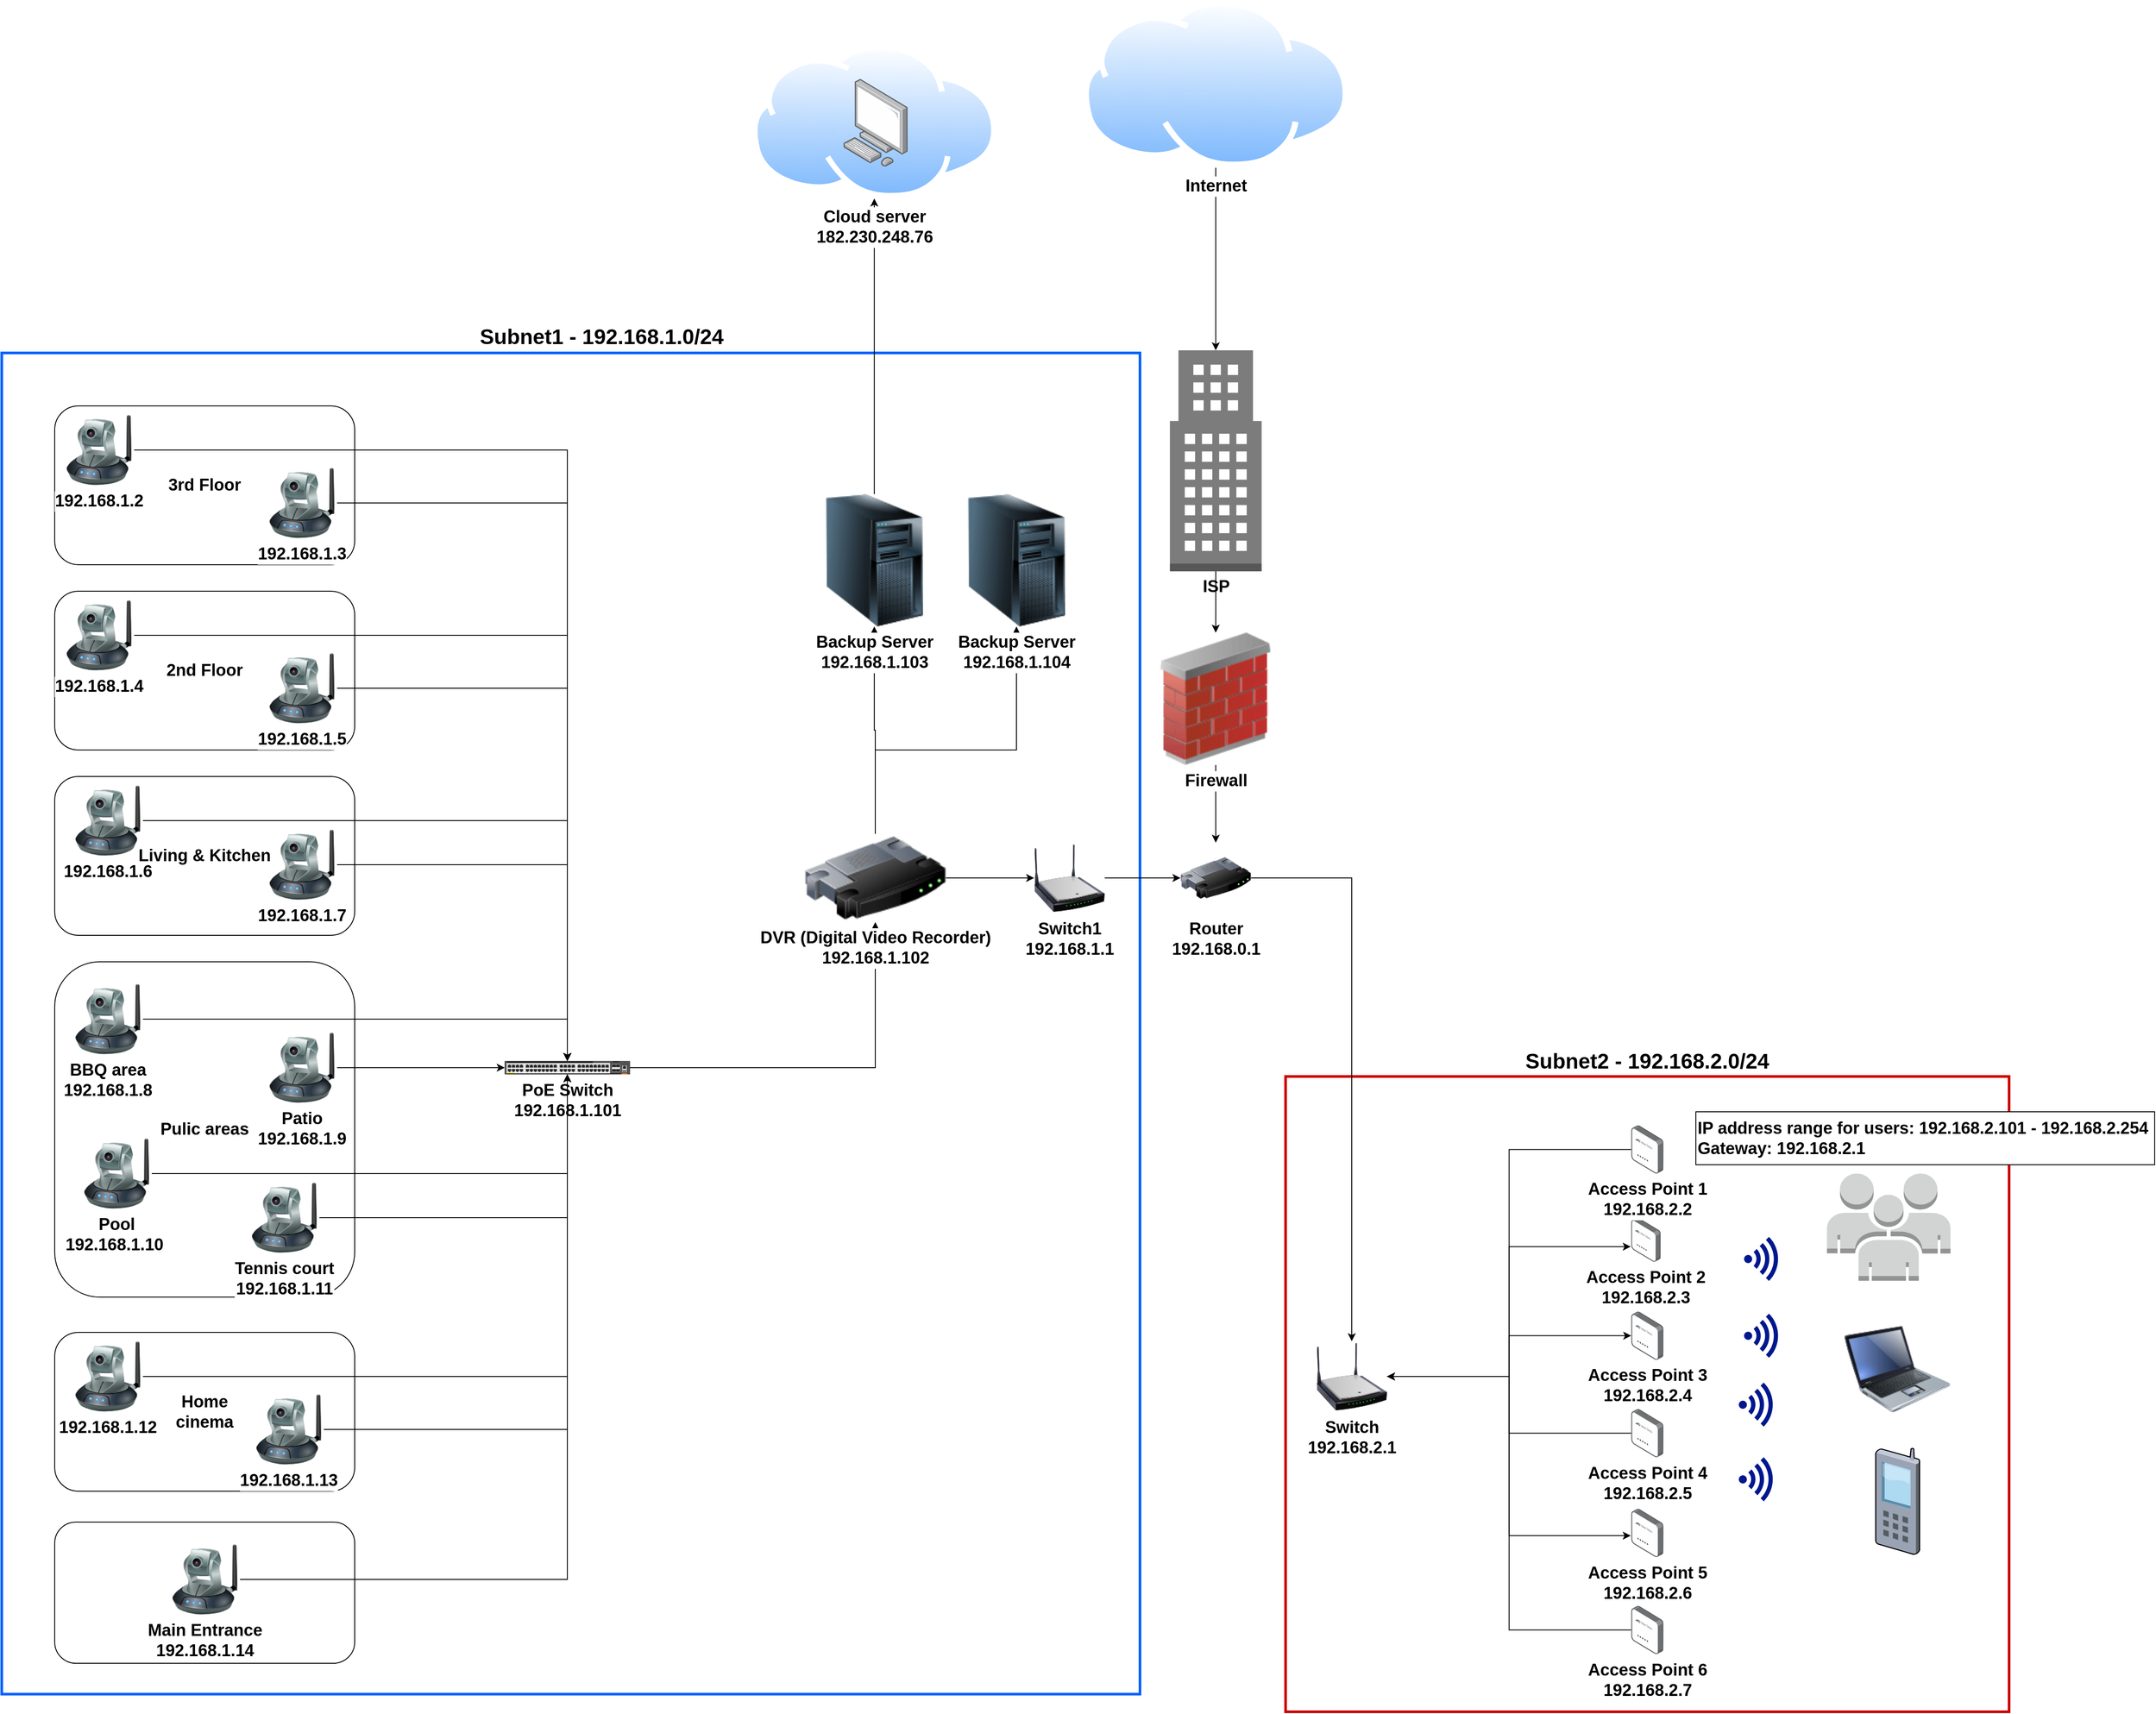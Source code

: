 <mxfile version="21.3.2" type="github">
  <diagram name="Page-1" id="kUGmlVv1KhsbOFP3ll0R">
    <mxGraphModel dx="5253" dy="4077" grid="1" gridSize="10" guides="1" tooltips="1" connect="1" arrows="1" fold="1" page="1" pageScale="1" pageWidth="850" pageHeight="1100" background="#ffffff" math="0" shadow="0">
      <root>
        <mxCell id="0" />
        <mxCell id="1" parent="0" />
        <mxCell id="bPXmLajMAszRdR5mvz4N-7" value="" style="rounded=0;whiteSpace=wrap;html=1;strokeColor=#CC0000;strokeWidth=3;fontSize=19;fontStyle=1" parent="1" vertex="1">
          <mxGeometry x="215" y="-700" width="820" height="720" as="geometry" />
        </mxCell>
        <mxCell id="bPXmLajMAszRdR5mvz4N-5" value="" style="rounded=0;whiteSpace=wrap;html=1;strokeWidth=3;strokeColor=#0062ff;fontSize=19;fontStyle=1" parent="1" vertex="1">
          <mxGeometry x="-1240" y="-1520" width="1290" height="1520" as="geometry" />
        </mxCell>
        <mxCell id="BCT4acggiIJb0DLnrBcZ-94" style="edgeStyle=orthogonalEdgeStyle;rounded=0;orthogonalLoop=1;jettySize=auto;html=1;fontSize=19;fontStyle=1" parent="1" source="BCT4acggiIJb0DLnrBcZ-91" target="BCT4acggiIJb0DLnrBcZ-82" edge="1">
          <mxGeometry relative="1" as="geometry" />
        </mxCell>
        <mxCell id="BCT4acggiIJb0DLnrBcZ-31" value="" style="group;fontSize=19;fontStyle=1" parent="1" vertex="1" connectable="0">
          <mxGeometry x="-1180" y="-1460" width="340" height="180" as="geometry" />
        </mxCell>
        <mxCell id="BCT4acggiIJb0DLnrBcZ-29" value="" style="group;movable=1;resizable=1;rotatable=1;deletable=1;editable=1;locked=0;connectable=1;fontSize=19;fontStyle=1" parent="BCT4acggiIJb0DLnrBcZ-31" vertex="1" connectable="0">
          <mxGeometry width="340" height="180" as="geometry" />
        </mxCell>
        <mxCell id="BCT4acggiIJb0DLnrBcZ-12" value="3rd Floor" style="rounded=1;whiteSpace=wrap;html=1;movable=1;resizable=1;rotatable=1;deletable=1;editable=1;locked=0;connectable=1;fontSize=19;fontStyle=1" parent="BCT4acggiIJb0DLnrBcZ-29" vertex="1">
          <mxGeometry width="340" height="180" as="geometry" />
        </mxCell>
        <mxCell id="BCT4acggiIJb0DLnrBcZ-7" value="192.168.1.2" style="image;html=1;image=img/lib/clip_art/networking/Ip_Camera_128x128.png;fontSize=19;fontStyle=1" parent="BCT4acggiIJb0DLnrBcZ-29" vertex="1">
          <mxGeometry x="10" y="10" width="80" height="80" as="geometry" />
        </mxCell>
        <mxCell id="BCT4acggiIJb0DLnrBcZ-8" value="192.168.1.3" style="image;html=1;image=img/lib/clip_art/networking/Ip_Camera_128x128.png;fontSize=19;fontStyle=1" parent="BCT4acggiIJb0DLnrBcZ-29" vertex="1">
          <mxGeometry x="240" y="70" width="80" height="80" as="geometry" />
        </mxCell>
        <mxCell id="BCT4acggiIJb0DLnrBcZ-32" value="" style="group;fontSize=19;fontStyle=1" parent="1" vertex="1" connectable="0">
          <mxGeometry x="-1180" y="-1250" width="340" height="180" as="geometry" />
        </mxCell>
        <mxCell id="BCT4acggiIJb0DLnrBcZ-33" value="" style="group;movable=1;resizable=1;rotatable=1;deletable=1;editable=1;locked=0;connectable=1;fontSize=19;fontStyle=1" parent="BCT4acggiIJb0DLnrBcZ-32" vertex="1" connectable="0">
          <mxGeometry width="340" height="180" as="geometry" />
        </mxCell>
        <mxCell id="BCT4acggiIJb0DLnrBcZ-34" value="2nd Floor" style="rounded=1;whiteSpace=wrap;html=1;movable=1;resizable=1;rotatable=1;deletable=1;editable=1;locked=0;connectable=1;fontSize=19;fontStyle=1" parent="BCT4acggiIJb0DLnrBcZ-33" vertex="1">
          <mxGeometry width="340" height="180" as="geometry" />
        </mxCell>
        <mxCell id="BCT4acggiIJb0DLnrBcZ-35" value="192.168.1.4" style="image;html=1;image=img/lib/clip_art/networking/Ip_Camera_128x128.png;fontSize=19;fontStyle=1" parent="BCT4acggiIJb0DLnrBcZ-33" vertex="1">
          <mxGeometry x="10" y="10" width="80" height="80" as="geometry" />
        </mxCell>
        <mxCell id="BCT4acggiIJb0DLnrBcZ-36" value="192.168.1.5" style="image;html=1;image=img/lib/clip_art/networking/Ip_Camera_128x128.png;fontSize=19;fontStyle=1" parent="BCT4acggiIJb0DLnrBcZ-33" vertex="1">
          <mxGeometry x="240" y="70" width="80" height="80" as="geometry" />
        </mxCell>
        <mxCell id="BCT4acggiIJb0DLnrBcZ-25" style="edgeStyle=orthogonalEdgeStyle;rounded=0;orthogonalLoop=1;jettySize=auto;html=1;exitX=1;exitY=0.5;exitDx=0;exitDy=0;fontSize=19;fontStyle=1" parent="1" source="BCT4acggiIJb0DLnrBcZ-35" target="BCT4acggiIJb0DLnrBcZ-21" edge="1">
          <mxGeometry relative="1" as="geometry">
            <mxPoint x="-1090" y="-1190" as="sourcePoint" />
            <mxPoint x="-320" y="-935" as="targetPoint" />
          </mxGeometry>
        </mxCell>
        <mxCell id="BCT4acggiIJb0DLnrBcZ-26" style="edgeStyle=orthogonalEdgeStyle;rounded=0;orthogonalLoop=1;jettySize=auto;html=1;exitX=1;exitY=0.5;exitDx=0;exitDy=0;fontSize=19;fontStyle=1" parent="1" source="BCT4acggiIJb0DLnrBcZ-36" target="BCT4acggiIJb0DLnrBcZ-21" edge="1">
          <mxGeometry relative="1" as="geometry">
            <mxPoint x="-870" y="-1130" as="sourcePoint" />
          </mxGeometry>
        </mxCell>
        <mxCell id="BCT4acggiIJb0DLnrBcZ-22" style="edgeStyle=orthogonalEdgeStyle;rounded=0;orthogonalLoop=1;jettySize=auto;html=1;fontSize=19;fontStyle=1" parent="1" source="BCT4acggiIJb0DLnrBcZ-7" target="BCT4acggiIJb0DLnrBcZ-21" edge="1">
          <mxGeometry relative="1" as="geometry" />
        </mxCell>
        <mxCell id="BCT4acggiIJb0DLnrBcZ-23" style="edgeStyle=orthogonalEdgeStyle;rounded=0;orthogonalLoop=1;jettySize=auto;html=1;fontSize=19;fontStyle=1" parent="1" source="BCT4acggiIJb0DLnrBcZ-8" target="BCT4acggiIJb0DLnrBcZ-21" edge="1">
          <mxGeometry relative="1" as="geometry" />
        </mxCell>
        <mxCell id="BCT4acggiIJb0DLnrBcZ-60" value="" style="group;fontSize=19;fontStyle=1" parent="1" vertex="1" connectable="0">
          <mxGeometry x="-1180" y="-410" width="340" height="180" as="geometry" />
        </mxCell>
        <mxCell id="BCT4acggiIJb0DLnrBcZ-62" value="" style="rounded=1;whiteSpace=wrap;html=1;movable=1;resizable=1;rotatable=1;deletable=1;editable=1;locked=0;connectable=1;fontSize=19;fontStyle=1" parent="BCT4acggiIJb0DLnrBcZ-60" vertex="1">
          <mxGeometry width="340" height="180" as="geometry" />
        </mxCell>
        <mxCell id="BCT4acggiIJb0DLnrBcZ-63" value="192.168.1.12" style="image;html=1;image=img/lib/clip_art/networking/Ip_Camera_128x128.png;fontSize=19;fontStyle=1" parent="BCT4acggiIJb0DLnrBcZ-60" vertex="1">
          <mxGeometry x="20" y="10" width="80" height="80" as="geometry" />
        </mxCell>
        <mxCell id="BCT4acggiIJb0DLnrBcZ-64" value="192.168.1.13" style="image;html=1;image=img/lib/clip_art/networking/Ip_Camera_128x128.png;fontSize=19;fontStyle=1" parent="BCT4acggiIJb0DLnrBcZ-60" vertex="1">
          <mxGeometry x="225" y="70" width="80" height="80" as="geometry" />
        </mxCell>
        <mxCell id="BCT4acggiIJb0DLnrBcZ-65" value="Home cinema" style="text;html=1;strokeColor=none;fillColor=none;align=center;verticalAlign=middle;whiteSpace=wrap;rounded=0;movable=1;resizable=1;rotatable=1;deletable=1;editable=1;locked=0;connectable=1;fontSize=19;fontStyle=1" parent="BCT4acggiIJb0DLnrBcZ-60" vertex="1">
          <mxGeometry x="115" y="75" width="110" height="30" as="geometry" />
        </mxCell>
        <mxCell id="BCT4acggiIJb0DLnrBcZ-67" style="edgeStyle=orthogonalEdgeStyle;rounded=0;orthogonalLoop=1;jettySize=auto;html=1;fontSize=19;fontStyle=1" parent="1" source="BCT4acggiIJb0DLnrBcZ-63" target="BCT4acggiIJb0DLnrBcZ-21" edge="1">
          <mxGeometry relative="1" as="geometry" />
        </mxCell>
        <mxCell id="BCT4acggiIJb0DLnrBcZ-68" style="edgeStyle=orthogonalEdgeStyle;rounded=0;orthogonalLoop=1;jettySize=auto;html=1;fontSize=19;fontStyle=1" parent="1" source="BCT4acggiIJb0DLnrBcZ-64" target="BCT4acggiIJb0DLnrBcZ-21" edge="1">
          <mxGeometry relative="1" as="geometry" />
        </mxCell>
        <mxCell id="BCT4acggiIJb0DLnrBcZ-72" value="" style="group;fontSize=19;fontStyle=1" parent="1" vertex="1" connectable="0">
          <mxGeometry x="-1180" y="-195" width="340" height="160" as="geometry" />
        </mxCell>
        <mxCell id="BCT4acggiIJb0DLnrBcZ-17" value="" style="rounded=1;whiteSpace=wrap;html=1;fontSize=19;fontStyle=1" parent="BCT4acggiIJb0DLnrBcZ-72" vertex="1">
          <mxGeometry width="340" height="160" as="geometry" />
        </mxCell>
        <mxCell id="BjX1OBnDMtsCjzTjb3aX-30" value="Main Entrance&lt;br style=&quot;font-size: 19px;&quot;&gt;192.168.1.14" style="image;html=1;image=img/lib/clip_art/networking/Ip_Camera_128x128.png;container=0;fontSize=19;fontStyle=1" parent="BCT4acggiIJb0DLnrBcZ-72" vertex="1">
          <mxGeometry x="130" y="25" width="80" height="80" as="geometry">
            <mxRectangle x="-1050" y="-160" width="120" height="30" as="alternateBounds" />
          </mxGeometry>
        </mxCell>
        <mxCell id="BCT4acggiIJb0DLnrBcZ-71" style="edgeStyle=orthogonalEdgeStyle;rounded=0;orthogonalLoop=1;jettySize=auto;html=1;fontSize=19;fontStyle=1" parent="1" source="BjX1OBnDMtsCjzTjb3aX-30" target="BCT4acggiIJb0DLnrBcZ-21" edge="1">
          <mxGeometry relative="1" as="geometry" />
        </mxCell>
        <mxCell id="BCT4acggiIJb0DLnrBcZ-74" style="edgeStyle=orthogonalEdgeStyle;rounded=0;orthogonalLoop=1;jettySize=auto;html=1;fontSize=19;fontStyle=1" parent="1" source="BCT4acggiIJb0DLnrBcZ-21" target="BCT4acggiIJb0DLnrBcZ-73" edge="1">
          <mxGeometry relative="1" as="geometry" />
        </mxCell>
        <mxCell id="BCT4acggiIJb0DLnrBcZ-21" value="&lt;font style=&quot;font-size: 19px;&quot;&gt;PoE Switch&lt;br style=&quot;font-size: 19px;&quot;&gt;192.168.1.101 &lt;br style=&quot;font-size: 19px;&quot;&gt;&lt;/font&gt;" style="html=1;verticalLabelPosition=bottom;verticalAlign=top;outlineConnect=0;shadow=0;dashed=0;shape=mxgraph.rack.hpe_aruba.switches.jl659a_aruba_6300m_48_port_hpe_smart_rate_1_2_5_5gbe_class_6_poe_and_4_port_switch;fontSize=19;fontStyle=1;labelBackgroundColor=default;" parent="1" vertex="1">
          <mxGeometry x="-670" y="-717.5" width="142" height="15" as="geometry" />
        </mxCell>
        <mxCell id="BCT4acggiIJb0DLnrBcZ-77" style="edgeStyle=orthogonalEdgeStyle;rounded=0;orthogonalLoop=1;jettySize=auto;html=1;fontSize=19;fontStyle=1;entryX=0.5;entryY=1;entryDx=0;entryDy=0;" parent="1" source="BCT4acggiIJb0DLnrBcZ-73" target="BCT4acggiIJb0DLnrBcZ-76" edge="1">
          <mxGeometry relative="1" as="geometry">
            <mxPoint x="-250" y="-850" as="targetPoint" />
          </mxGeometry>
        </mxCell>
        <mxCell id="9MDrv4y2FT8FMdRI9ntF-8" style="edgeStyle=orthogonalEdgeStyle;rounded=0;orthogonalLoop=1;jettySize=auto;html=1;entryX=0.5;entryY=1;entryDx=0;entryDy=0;" edge="1" parent="1" source="BCT4acggiIJb0DLnrBcZ-73" target="9MDrv4y2FT8FMdRI9ntF-7">
          <mxGeometry relative="1" as="geometry">
            <Array as="points">
              <mxPoint x="-250" y="-1070" />
              <mxPoint x="-90" y="-1070" />
            </Array>
          </mxGeometry>
        </mxCell>
        <mxCell id="BCT4acggiIJb0DLnrBcZ-73" value="DVR (Digital Video Recorder)&lt;br&gt;192.168.1.102" style="image;html=1;image=img/lib/clip_art/networking/Router_128x128.png;fontSize=19;fontStyle=1" parent="1" vertex="1">
          <mxGeometry x="-330" y="-975" width="160" height="100" as="geometry" />
        </mxCell>
        <mxCell id="BCT4acggiIJb0DLnrBcZ-112" style="edgeStyle=orthogonalEdgeStyle;rounded=0;orthogonalLoop=1;jettySize=auto;html=1;entryX=0;entryY=0.5;entryDx=0;entryDy=0;fontSize=19;fontStyle=1;exitX=1;exitY=0.5;exitDx=0;exitDy=0;" parent="1" source="BCT4acggiIJb0DLnrBcZ-73" target="BCT4acggiIJb0DLnrBcZ-114" edge="1">
          <mxGeometry relative="1" as="geometry">
            <mxPoint x="-175" y="-925" as="sourcePoint" />
          </mxGeometry>
        </mxCell>
        <mxCell id="9MDrv4y2FT8FMdRI9ntF-6" style="edgeStyle=orthogonalEdgeStyle;rounded=0;orthogonalLoop=1;jettySize=auto;html=1;" edge="1" parent="1" source="BCT4acggiIJb0DLnrBcZ-76" target="9MDrv4y2FT8FMdRI9ntF-2">
          <mxGeometry relative="1" as="geometry" />
        </mxCell>
        <mxCell id="BCT4acggiIJb0DLnrBcZ-76" value="Backup Server&lt;br style=&quot;font-size: 19px;&quot;&gt;192.168.1.103" style="image;html=1;image=img/lib/clip_art/computers/Server_Tower_128x128.png;fontSize=19;fontStyle=1;labelBackgroundColor=default;" parent="1" vertex="1">
          <mxGeometry x="-326.11" y="-1360" width="150" height="150" as="geometry" />
        </mxCell>
        <mxCell id="BCT4acggiIJb0DLnrBcZ-97" style="edgeStyle=orthogonalEdgeStyle;rounded=0;orthogonalLoop=1;jettySize=auto;html=1;fontSize=19;fontStyle=1" parent="1" source="BCT4acggiIJb0DLnrBcZ-82" target="BCT4acggiIJb0DLnrBcZ-119" edge="1">
          <mxGeometry relative="1" as="geometry">
            <mxPoint x="136" y="-965" as="targetPoint" />
          </mxGeometry>
        </mxCell>
        <mxCell id="BCT4acggiIJb0DLnrBcZ-82" value="Firewall" style="image;html=1;image=img/lib/clip_art/networking/Firewall_02_128x128.png;fontSize=19;fontStyle=1" parent="1" vertex="1">
          <mxGeometry x="61.32" y="-1203" width="149.12" height="150" as="geometry" />
        </mxCell>
        <mxCell id="BCT4acggiIJb0DLnrBcZ-84" style="edgeStyle=orthogonalEdgeStyle;rounded=0;orthogonalLoop=1;jettySize=auto;html=1;entryX=0.5;entryY=0;entryDx=0;entryDy=0;entryPerimeter=0;fontSize=19;fontStyle=1" parent="1" source="BCT4acggiIJb0DLnrBcZ-83" target="BCT4acggiIJb0DLnrBcZ-91" edge="1">
          <mxGeometry relative="1" as="geometry" />
        </mxCell>
        <mxCell id="BCT4acggiIJb0DLnrBcZ-83" value="Internet" style="image;aspect=fixed;perimeter=ellipsePerimeter;html=1;align=center;shadow=0;dashed=0;spacingTop=3;image=img/lib/active_directory/internet_cloud.svg;fontSize=19;fontStyle=1" parent="1" vertex="1">
          <mxGeometry x="-15" y="-1920" width="301.75" height="190.1" as="geometry" />
        </mxCell>
        <mxCell id="BCT4acggiIJb0DLnrBcZ-103" style="edgeStyle=orthogonalEdgeStyle;rounded=0;orthogonalLoop=1;jettySize=auto;html=1;entryX=-0.015;entryY=0.657;entryDx=0;entryDy=0;entryPerimeter=0;fontSize=19;fontStyle=1" parent="1" source="BCT4acggiIJb0DLnrBcZ-96" target="BCT4acggiIJb0DLnrBcZ-102" edge="1">
          <mxGeometry relative="1" as="geometry" />
        </mxCell>
        <mxCell id="BCT4acggiIJb0DLnrBcZ-104" style="edgeStyle=orthogonalEdgeStyle;rounded=0;orthogonalLoop=1;jettySize=auto;html=1;fontSize=19;fontStyle=1" parent="1" source="BCT4acggiIJb0DLnrBcZ-96" target="BCT4acggiIJb0DLnrBcZ-99" edge="1">
          <mxGeometry relative="1" as="geometry" />
        </mxCell>
        <mxCell id="BCT4acggiIJb0DLnrBcZ-107" style="edgeStyle=orthogonalEdgeStyle;rounded=0;orthogonalLoop=1;jettySize=auto;html=1;entryX=-0.015;entryY=0.557;entryDx=0;entryDy=0;entryPerimeter=0;fontSize=19;fontStyle=1" parent="1" source="BCT4acggiIJb0DLnrBcZ-96" target="BCT4acggiIJb0DLnrBcZ-101" edge="1">
          <mxGeometry relative="1" as="geometry" />
        </mxCell>
        <mxCell id="BCT4acggiIJb0DLnrBcZ-96" value="Switch&lt;br style=&quot;font-size: 19px;&quot;&gt;192.168.2.1" style="image;html=1;image=img/lib/clip_art/networking/Wireless_Router_N_128x128.png;fontSize=19;fontStyle=1" parent="1" vertex="1">
          <mxGeometry x="250" y="-400" width="80" height="80" as="geometry" />
        </mxCell>
        <mxCell id="BCT4acggiIJb0DLnrBcZ-91" value="ISP" style="outlineConnect=0;dashed=0;verticalLabelPosition=bottom;verticalAlign=top;align=center;html=1;shape=mxgraph.aws3.office_building;fillColor=#7D7C7C;gradientColor=none;aspect=fixed;fontSize=19;fontStyle=1" parent="1" vertex="1">
          <mxGeometry x="83.9" y="-1523" width="103.96" height="250.45" as="geometry" />
        </mxCell>
        <mxCell id="BCT4acggiIJb0DLnrBcZ-117" style="edgeStyle=orthogonalEdgeStyle;rounded=0;orthogonalLoop=1;jettySize=auto;html=1;fontSize=19;fontStyle=1" parent="1" source="BCT4acggiIJb0DLnrBcZ-119" target="BCT4acggiIJb0DLnrBcZ-96" edge="1">
          <mxGeometry relative="1" as="geometry">
            <mxPoint x="136" y="-885" as="sourcePoint" />
          </mxGeometry>
        </mxCell>
        <mxCell id="BCT4acggiIJb0DLnrBcZ-118" style="edgeStyle=orthogonalEdgeStyle;rounded=0;orthogonalLoop=1;jettySize=auto;html=1;fontSize=19;fontStyle=1" parent="1" source="BCT4acggiIJb0DLnrBcZ-114" target="BCT4acggiIJb0DLnrBcZ-119" edge="1">
          <mxGeometry relative="1" as="geometry">
            <mxPoint x="95.88" y="-925" as="targetPoint" />
          </mxGeometry>
        </mxCell>
        <mxCell id="BCT4acggiIJb0DLnrBcZ-114" value="Switch1&lt;br style=&quot;font-size: 19px;&quot;&gt;192.168.1.1" style="image;html=1;image=img/lib/clip_art/networking/Wireless_Router_N_128x128.png;fontSize=19;fontStyle=1" parent="1" vertex="1">
          <mxGeometry x="-70.0" y="-965" width="80" height="80" as="geometry" />
        </mxCell>
        <mxCell id="BCT4acggiIJb0DLnrBcZ-115" value="" style="group;fontSize=19;fontStyle=1" parent="1" vertex="1" connectable="0">
          <mxGeometry x="606.7" y="-590" width="361.91" height="431.5" as="geometry" />
        </mxCell>
        <mxCell id="BCT4acggiIJb0DLnrBcZ-85" value="" style="outlineConnect=0;dashed=0;verticalLabelPosition=bottom;verticalAlign=top;align=center;html=1;shape=mxgraph.aws3.users;fillColor=#D2D3D3;gradientColor=none;fontSize=19;fontStyle=1" parent="BCT4acggiIJb0DLnrBcZ-115" vertex="1">
          <mxGeometry x="221.91" width="140" height="121.5" as="geometry" />
        </mxCell>
        <mxCell id="BCT4acggiIJb0DLnrBcZ-88" value="" style="image;html=1;image=img/lib/clip_art/computers/Laptop_128x128.png;fontSize=19;fontStyle=1" parent="BCT4acggiIJb0DLnrBcZ-115" vertex="1">
          <mxGeometry x="241.91" y="169" width="120" height="105" as="geometry" />
        </mxCell>
        <mxCell id="BCT4acggiIJb0DLnrBcZ-89" value="" style="verticalLabelPosition=bottom;sketch=0;aspect=fixed;html=1;verticalAlign=top;strokeColor=none;align=center;outlineConnect=0;shape=mxgraph.citrix.cell_phone;fontSize=19;fontStyle=1" parent="BCT4acggiIJb0DLnrBcZ-115" vertex="1">
          <mxGeometry x="276.91" y="311.5" width="50" height="120" as="geometry" />
        </mxCell>
        <mxCell id="BCT4acggiIJb0DLnrBcZ-99" value="Access Point 3&lt;br style=&quot;font-size: 19px;&quot;&gt;192.168.2.4" style="image;points=[];aspect=fixed;html=1;align=center;shadow=0;dashed=0;image=img/lib/allied_telesis/wireless/Access_Point_Indoor.svg;fontSize=19;fontStyle=1" parent="BCT4acggiIJb0DLnrBcZ-115" vertex="1">
          <mxGeometry x="-3.642e-14" y="156.5" width="36.6" height="54.6" as="geometry" />
        </mxCell>
        <mxCell id="BCT4acggiIJb0DLnrBcZ-100" value="Access Point 4&lt;br style=&quot;font-size: 19px;&quot;&gt;192.168.2.5" style="image;points=[];aspect=fixed;html=1;align=center;shadow=0;dashed=0;image=img/lib/allied_telesis/wireless/Access_Point_Indoor.svg;fontSize=19;fontStyle=1" parent="BCT4acggiIJb0DLnrBcZ-115" vertex="1">
          <mxGeometry y="266.9" width="36.6" height="54.6" as="geometry" />
        </mxCell>
        <mxCell id="BCT4acggiIJb0DLnrBcZ-101" value="Access Point 5&lt;br style=&quot;font-size: 19px;&quot;&gt;192.168.2.6" style="image;points=[];aspect=fixed;html=1;align=center;shadow=0;dashed=0;image=img/lib/allied_telesis/wireless/Access_Point_Indoor.svg;fontSize=19;fontStyle=1" parent="BCT4acggiIJb0DLnrBcZ-115" vertex="1">
          <mxGeometry y="380" width="36.6" height="54.6" as="geometry" />
        </mxCell>
        <mxCell id="BCT4acggiIJb0DLnrBcZ-102" value="Access Point 2&lt;br style=&quot;font-size: 19px;&quot;&gt;192.168.2.3" style="image;points=[];aspect=fixed;html=1;align=center;shadow=0;dashed=0;image=img/lib/allied_telesis/wireless/Access_Point_Indoor.svg;fontSize=19;fontStyle=1" parent="BCT4acggiIJb0DLnrBcZ-115" vertex="1">
          <mxGeometry x="7.727e-14" y="50" width="33.52" height="50" as="geometry" />
        </mxCell>
        <mxCell id="BCT4acggiIJb0DLnrBcZ-108" value="" style="sketch=0;aspect=fixed;pointerEvents=1;shadow=0;dashed=0;html=1;strokeColor=none;labelPosition=center;verticalLabelPosition=bottom;verticalAlign=top;align=center;fillColor=#00188D;shape=mxgraph.mscae.enterprise.wireless_connection;fontSize=19;fontStyle=1" parent="BCT4acggiIJb0DLnrBcZ-115" vertex="1">
          <mxGeometry x="127.92" y="71.75" width="42" height="50" as="geometry" />
        </mxCell>
        <mxCell id="BCT4acggiIJb0DLnrBcZ-109" value="" style="sketch=0;aspect=fixed;pointerEvents=1;shadow=0;dashed=0;html=1;strokeColor=none;labelPosition=center;verticalLabelPosition=bottom;verticalAlign=top;align=center;fillColor=#00188D;shape=mxgraph.mscae.enterprise.wireless_connection;fontSize=19;fontStyle=1" parent="BCT4acggiIJb0DLnrBcZ-115" vertex="1">
          <mxGeometry x="127.92" y="158.8" width="42" height="50" as="geometry" />
        </mxCell>
        <mxCell id="BCT4acggiIJb0DLnrBcZ-110" value="" style="sketch=0;aspect=fixed;pointerEvents=1;shadow=0;dashed=0;html=1;strokeColor=none;labelPosition=center;verticalLabelPosition=bottom;verticalAlign=top;align=center;fillColor=#00188D;shape=mxgraph.mscae.enterprise.wireless_connection;fontSize=19;fontStyle=1" parent="BCT4acggiIJb0DLnrBcZ-115" vertex="1">
          <mxGeometry x="121.92" y="236.9" width="42" height="50" as="geometry" />
        </mxCell>
        <mxCell id="BCT4acggiIJb0DLnrBcZ-111" value="" style="sketch=0;aspect=fixed;pointerEvents=1;shadow=0;dashed=0;html=1;strokeColor=none;labelPosition=center;verticalLabelPosition=bottom;verticalAlign=top;align=center;fillColor=#00188D;shape=mxgraph.mscae.enterprise.wireless_connection;fontSize=19;fontStyle=1" parent="BCT4acggiIJb0DLnrBcZ-115" vertex="1">
          <mxGeometry x="121.92" y="321.5" width="42" height="50" as="geometry" />
        </mxCell>
        <mxCell id="BCT4acggiIJb0DLnrBcZ-119" value="Router&lt;br&gt;192.168.0.1" style="image;html=1;image=img/lib/clip_art/networking/Router_128x128.png;fontSize=19;fontStyle=1" parent="1" vertex="1">
          <mxGeometry x="95.88" y="-965" width="80" height="80" as="geometry" />
        </mxCell>
        <mxCell id="bPXmLajMAszRdR5mvz4N-10" value="&lt;p class=&quot;MsoNormal&quot; style=&quot;font-size: 24px;&quot;&gt;Subnet1 - 192.168.1.0/24&lt;/p&gt;" style="text;html=1;strokeColor=none;fillColor=none;align=center;verticalAlign=middle;whiteSpace=wrap;rounded=0;fontSize=24;fontStyle=1" parent="1" vertex="1">
          <mxGeometry x="-730" y="-1553" width="340" height="30" as="geometry" />
        </mxCell>
        <mxCell id="bPXmLajMAszRdR5mvz4N-13" value="&lt;p class=&quot;MsoNormal&quot; style=&quot;font-size: 24px;&quot;&gt;Subnet2 - 192.168.2.0/24&lt;/p&gt;" style="text;html=1;strokeColor=none;fillColor=none;align=center;verticalAlign=middle;whiteSpace=wrap;rounded=0;fontSize=24;fontStyle=1" parent="1" vertex="1">
          <mxGeometry x="460" y="-732.5" width="330" height="30" as="geometry" />
        </mxCell>
        <mxCell id="BCT4acggiIJb0DLnrBcZ-16" value="Pulic areas" style="rounded=1;whiteSpace=wrap;html=1;fontSize=19;fontStyle=1" parent="1" vertex="1">
          <mxGeometry x="-1180" y="-830" width="340" height="380" as="geometry" />
        </mxCell>
        <mxCell id="BCT4acggiIJb0DLnrBcZ-2" value="Pool&lt;br style=&quot;font-size: 19px;&quot;&gt;192.168.1.10&lt;span style=&quot;white-space: pre; font-size: 19px;&quot;&gt; &lt;/span&gt;" style="image;html=1;image=img/lib/clip_art/networking/Ip_Camera_128x128.png;fontSize=19;fontStyle=1" parent="1" vertex="1">
          <mxGeometry x="-1150" y="-630" width="80" height="80" as="geometry" />
        </mxCell>
        <mxCell id="BCT4acggiIJb0DLnrBcZ-1" value="Patio&lt;br style=&quot;font-size: 19px;&quot;&gt;192.168.1.9" style="image;html=1;image=img/lib/clip_art/networking/Ip_Camera_128x128.png;fontSize=19;fontStyle=1" parent="1" vertex="1">
          <mxGeometry x="-940" y="-750" width="80" height="80" as="geometry" />
        </mxCell>
        <mxCell id="BCT4acggiIJb0DLnrBcZ-3" value="BBQ area&lt;br style=&quot;font-size: 19px;&quot;&gt;192.168.1.8" style="image;html=1;image=img/lib/clip_art/networking/Ip_Camera_128x128.png;fontSize=19;fontStyle=1" parent="1" vertex="1">
          <mxGeometry x="-1160" y="-805" width="80" height="80" as="geometry" />
        </mxCell>
        <mxCell id="BjX1OBnDMtsCjzTjb3aX-29" value="Tennis court&lt;br style=&quot;font-size: 19px;&quot;&gt;192.168.1.11" style="image;html=1;image=img/lib/clip_art/networking/Ip_Camera_128x128.png;fontSize=19;fontStyle=1" parent="1" vertex="1">
          <mxGeometry x="-960" y="-580" width="80" height="80" as="geometry" />
        </mxCell>
        <mxCell id="BCT4acggiIJb0DLnrBcZ-47" style="edgeStyle=orthogonalEdgeStyle;rounded=0;orthogonalLoop=1;jettySize=auto;html=1;fontSize=19;fontStyle=1" parent="1" source="BCT4acggiIJb0DLnrBcZ-1" target="BCT4acggiIJb0DLnrBcZ-21" edge="1">
          <mxGeometry relative="1" as="geometry" />
        </mxCell>
        <mxCell id="BCT4acggiIJb0DLnrBcZ-54" style="edgeStyle=orthogonalEdgeStyle;rounded=0;orthogonalLoop=1;jettySize=auto;html=1;fontSize=19;fontStyle=1" parent="1" source="BCT4acggiIJb0DLnrBcZ-2" target="BCT4acggiIJb0DLnrBcZ-21" edge="1">
          <mxGeometry relative="1" as="geometry" />
        </mxCell>
        <mxCell id="BCT4acggiIJb0DLnrBcZ-52" style="edgeStyle=orthogonalEdgeStyle;rounded=0;orthogonalLoop=1;jettySize=auto;html=1;fontSize=19;fontStyle=1" parent="1" source="BCT4acggiIJb0DLnrBcZ-3" target="BCT4acggiIJb0DLnrBcZ-21" edge="1">
          <mxGeometry relative="1" as="geometry" />
        </mxCell>
        <mxCell id="BCT4acggiIJb0DLnrBcZ-53" style="edgeStyle=orthogonalEdgeStyle;rounded=0;orthogonalLoop=1;jettySize=auto;html=1;fontSize=19;fontStyle=1" parent="1" source="BjX1OBnDMtsCjzTjb3aX-29" target="BCT4acggiIJb0DLnrBcZ-21" edge="1">
          <mxGeometry relative="1" as="geometry" />
        </mxCell>
        <mxCell id="BCT4acggiIJb0DLnrBcZ-39" value="" style="group;movable=1;resizable=1;rotatable=1;deletable=1;editable=1;locked=0;connectable=1;fontSize=19;fontStyle=1" parent="1" vertex="1" connectable="0">
          <mxGeometry x="-1180" y="-1040" width="340" height="180" as="geometry" />
        </mxCell>
        <mxCell id="BCT4acggiIJb0DLnrBcZ-40" value="Living &amp;amp; Kitchen" style="rounded=1;whiteSpace=wrap;html=1;movable=1;resizable=1;rotatable=1;deletable=1;editable=1;locked=0;connectable=1;fontSize=19;fontStyle=1" parent="BCT4acggiIJb0DLnrBcZ-39" vertex="1">
          <mxGeometry width="340" height="180" as="geometry" />
        </mxCell>
        <mxCell id="BCT4acggiIJb0DLnrBcZ-41" value="192.168.1.6" style="image;html=1;image=img/lib/clip_art/networking/Ip_Camera_128x128.png;fontSize=19;fontStyle=1" parent="BCT4acggiIJb0DLnrBcZ-39" vertex="1">
          <mxGeometry x="20" y="10" width="80" height="80" as="geometry" />
        </mxCell>
        <mxCell id="BCT4acggiIJb0DLnrBcZ-42" value="192.168.1.7" style="image;html=1;image=img/lib/clip_art/networking/Ip_Camera_128x128.png;fontSize=19;fontStyle=1" parent="BCT4acggiIJb0DLnrBcZ-39" vertex="1">
          <mxGeometry x="240" y="60" width="80" height="80" as="geometry" />
        </mxCell>
        <mxCell id="BCT4acggiIJb0DLnrBcZ-44" style="edgeStyle=orthogonalEdgeStyle;rounded=0;orthogonalLoop=1;jettySize=auto;html=1;fontSize=19;fontStyle=1" parent="1" source="BCT4acggiIJb0DLnrBcZ-41" target="BCT4acggiIJb0DLnrBcZ-21" edge="1">
          <mxGeometry relative="1" as="geometry" />
        </mxCell>
        <mxCell id="BCT4acggiIJb0DLnrBcZ-45" style="edgeStyle=orthogonalEdgeStyle;rounded=0;orthogonalLoop=1;jettySize=auto;html=1;fontSize=19;fontStyle=1" parent="1" source="BCT4acggiIJb0DLnrBcZ-42" target="BCT4acggiIJb0DLnrBcZ-21" edge="1">
          <mxGeometry relative="1" as="geometry" />
        </mxCell>
        <mxCell id="bPXmLajMAszRdR5mvz4N-19" style="edgeStyle=orthogonalEdgeStyle;rounded=0;orthogonalLoop=1;jettySize=auto;html=1;entryX=1;entryY=0.5;entryDx=0;entryDy=0;fontSize=19;fontStyle=1" parent="1" source="bPXmLajMAszRdR5mvz4N-15" target="BCT4acggiIJb0DLnrBcZ-96" edge="1">
          <mxGeometry relative="1" as="geometry" />
        </mxCell>
        <mxCell id="bPXmLajMAszRdR5mvz4N-15" value="Access Point 6&lt;br style=&quot;font-size: 19px;&quot;&gt;192.168.2.7" style="image;points=[];aspect=fixed;html=1;align=center;shadow=0;dashed=0;image=img/lib/allied_telesis/wireless/Access_Point_Indoor.svg;fontSize=19;fontStyle=1" parent="1" vertex="1">
          <mxGeometry x="606.7" y="-100" width="36.6" height="54.6" as="geometry" />
        </mxCell>
        <mxCell id="bPXmLajMAszRdR5mvz4N-17" style="edgeStyle=orthogonalEdgeStyle;rounded=0;orthogonalLoop=1;jettySize=auto;html=1;entryX=1;entryY=0.5;entryDx=0;entryDy=0;fontSize=19;fontStyle=1" parent="1" source="bPXmLajMAszRdR5mvz4N-16" target="BCT4acggiIJb0DLnrBcZ-96" edge="1">
          <mxGeometry relative="1" as="geometry" />
        </mxCell>
        <mxCell id="bPXmLajMAszRdR5mvz4N-16" value="Access Point 1&lt;br style=&quot;font-size: 19px;&quot;&gt;192.168.2.2" style="image;points=[];aspect=fixed;html=1;align=center;shadow=0;dashed=0;image=img/lib/allied_telesis/wireless/Access_Point_Indoor.svg;fontSize=19;fontStyle=1" parent="1" vertex="1">
          <mxGeometry x="606.7" y="-644.6" width="36.6" height="54.6" as="geometry" />
        </mxCell>
        <mxCell id="bPXmLajMAszRdR5mvz4N-18" style="edgeStyle=orthogonalEdgeStyle;rounded=0;orthogonalLoop=1;jettySize=auto;html=1;entryX=1;entryY=0.5;entryDx=0;entryDy=0;fontSize=19;fontStyle=1" parent="1" source="BCT4acggiIJb0DLnrBcZ-100" target="BCT4acggiIJb0DLnrBcZ-96" edge="1">
          <mxGeometry relative="1" as="geometry" />
        </mxCell>
        <mxCell id="bPXmLajMAszRdR5mvz4N-21" value="IP address range for users: 192.168.2.101 - 192.168.2.254&lt;br style=&quot;font-size: 19px;&quot;&gt;Gateway: 192.168.2.1&lt;br style=&quot;font-size: 19px;&quot;&gt;" style="rounded=0;whiteSpace=wrap;html=1;align=left;fontSize=19;fontStyle=1" parent="1" vertex="1">
          <mxGeometry x="680" y="-660" width="520" height="60" as="geometry" />
        </mxCell>
        <mxCell id="9MDrv4y2FT8FMdRI9ntF-5" value="" style="group" vertex="1" connectable="0" parent="1">
          <mxGeometry x="-390" y="-1870" width="300" height="182.5" as="geometry" />
        </mxCell>
        <mxCell id="9MDrv4y2FT8FMdRI9ntF-2" value="&lt;font style=&quot;&quot;&gt;&lt;b style=&quot;font-size: 19px;&quot;&gt;Cloud server&lt;/b&gt;&lt;br&gt;&lt;b&gt;&lt;font style=&quot;font-size: 19px;&quot;&gt;182.230.248.76&lt;/font&gt;&lt;/b&gt;&lt;br&gt;&lt;/font&gt;" style="image;aspect=fixed;perimeter=ellipsePerimeter;html=1;align=center;shadow=0;dashed=0;spacingTop=3;image=img/lib/active_directory/internet_cloud.svg;" vertex="1" parent="9MDrv4y2FT8FMdRI9ntF-5">
          <mxGeometry width="277.776" height="175" as="geometry" />
        </mxCell>
        <mxCell id="9MDrv4y2FT8FMdRI9ntF-4" value="" style="image;points=[];aspect=fixed;html=1;align=center;shadow=0;dashed=0;image=img/lib/allied_telesis/computer_and_terminals/Personal_Computer.svg;" vertex="1" parent="9MDrv4y2FT8FMdRI9ntF-5">
          <mxGeometry x="103.765" y="39.52" width="73.203" height="99.208" as="geometry" />
        </mxCell>
        <mxCell id="9MDrv4y2FT8FMdRI9ntF-7" value="Backup Server&lt;br style=&quot;font-size: 19px;&quot;&gt;192.168.1.104" style="image;html=1;image=img/lib/clip_art/computers/Server_Tower_128x128.png;fontSize=19;fontStyle=1;labelBackgroundColor=default;" vertex="1" parent="1">
          <mxGeometry x="-165" y="-1360" width="150" height="150" as="geometry" />
        </mxCell>
      </root>
    </mxGraphModel>
  </diagram>
</mxfile>
